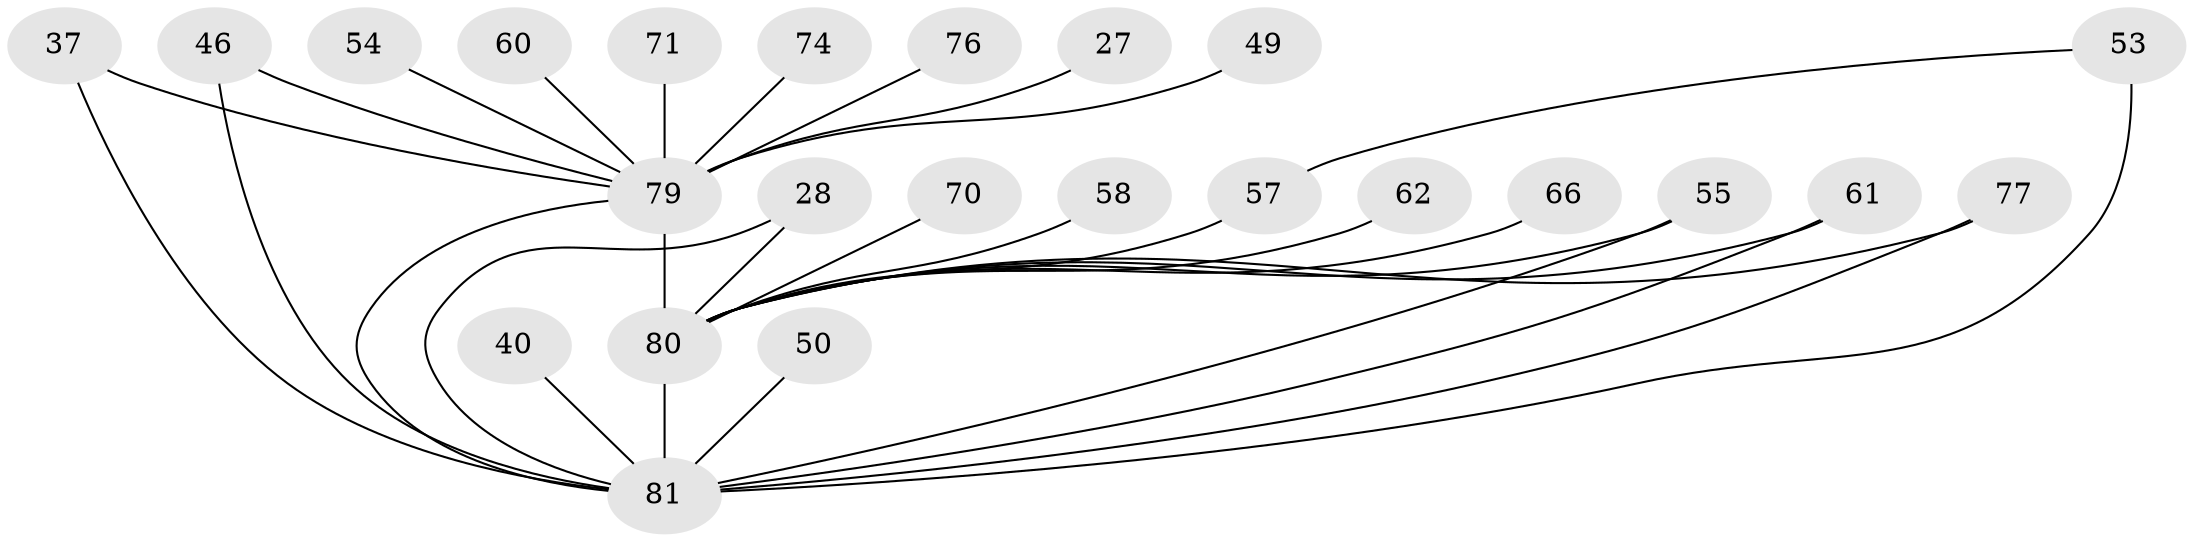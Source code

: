 // original degree distribution, {17: 0.037037037037037035, 27: 0.012345679012345678, 24: 0.012345679012345678, 18: 0.04938271604938271, 11: 0.012345679012345678, 4: 0.037037037037037035, 3: 0.14814814814814814, 5: 0.06172839506172839, 8: 0.012345679012345678, 2: 0.5925925925925926, 6: 0.024691358024691357}
// Generated by graph-tools (version 1.1) at 2025/46/03/04/25 21:46:44]
// undirected, 24 vertices, 31 edges
graph export_dot {
graph [start="1"]
  node [color=gray90,style=filled];
  27;
  28;
  37;
  40;
  46;
  49;
  50;
  53 [super="+17+18"];
  54;
  55;
  57;
  58;
  60;
  61 [super="+12"];
  62;
  66;
  70;
  71;
  74;
  76 [super="+52"];
  77;
  79 [super="+59+78+72"];
  80 [super="+68+69+63+73+75"];
  81 [super="+4+29+67"];
  27 -- 79 [weight=2];
  28 -- 81;
  28 -- 80;
  37 -- 81;
  37 -- 79;
  40 -- 81 [weight=2];
  46 -- 81;
  46 -- 79;
  49 -- 79 [weight=2];
  50 -- 81;
  53 -- 57;
  53 -- 81 [weight=5];
  54 -- 79 [weight=2];
  55 -- 81;
  55 -- 80;
  57 -- 80;
  58 -- 80 [weight=2];
  60 -- 79 [weight=2];
  61 -- 81 [weight=2];
  61 -- 80;
  62 -- 80 [weight=2];
  66 -- 80 [weight=2];
  70 -- 80 [weight=2];
  71 -- 79 [weight=2];
  74 -- 79 [weight=2];
  76 -- 79 [weight=3];
  77 -- 81;
  77 -- 80;
  79 -- 81 [weight=14];
  79 -- 80 [weight=40];
  80 -- 81 [weight=17];
}
